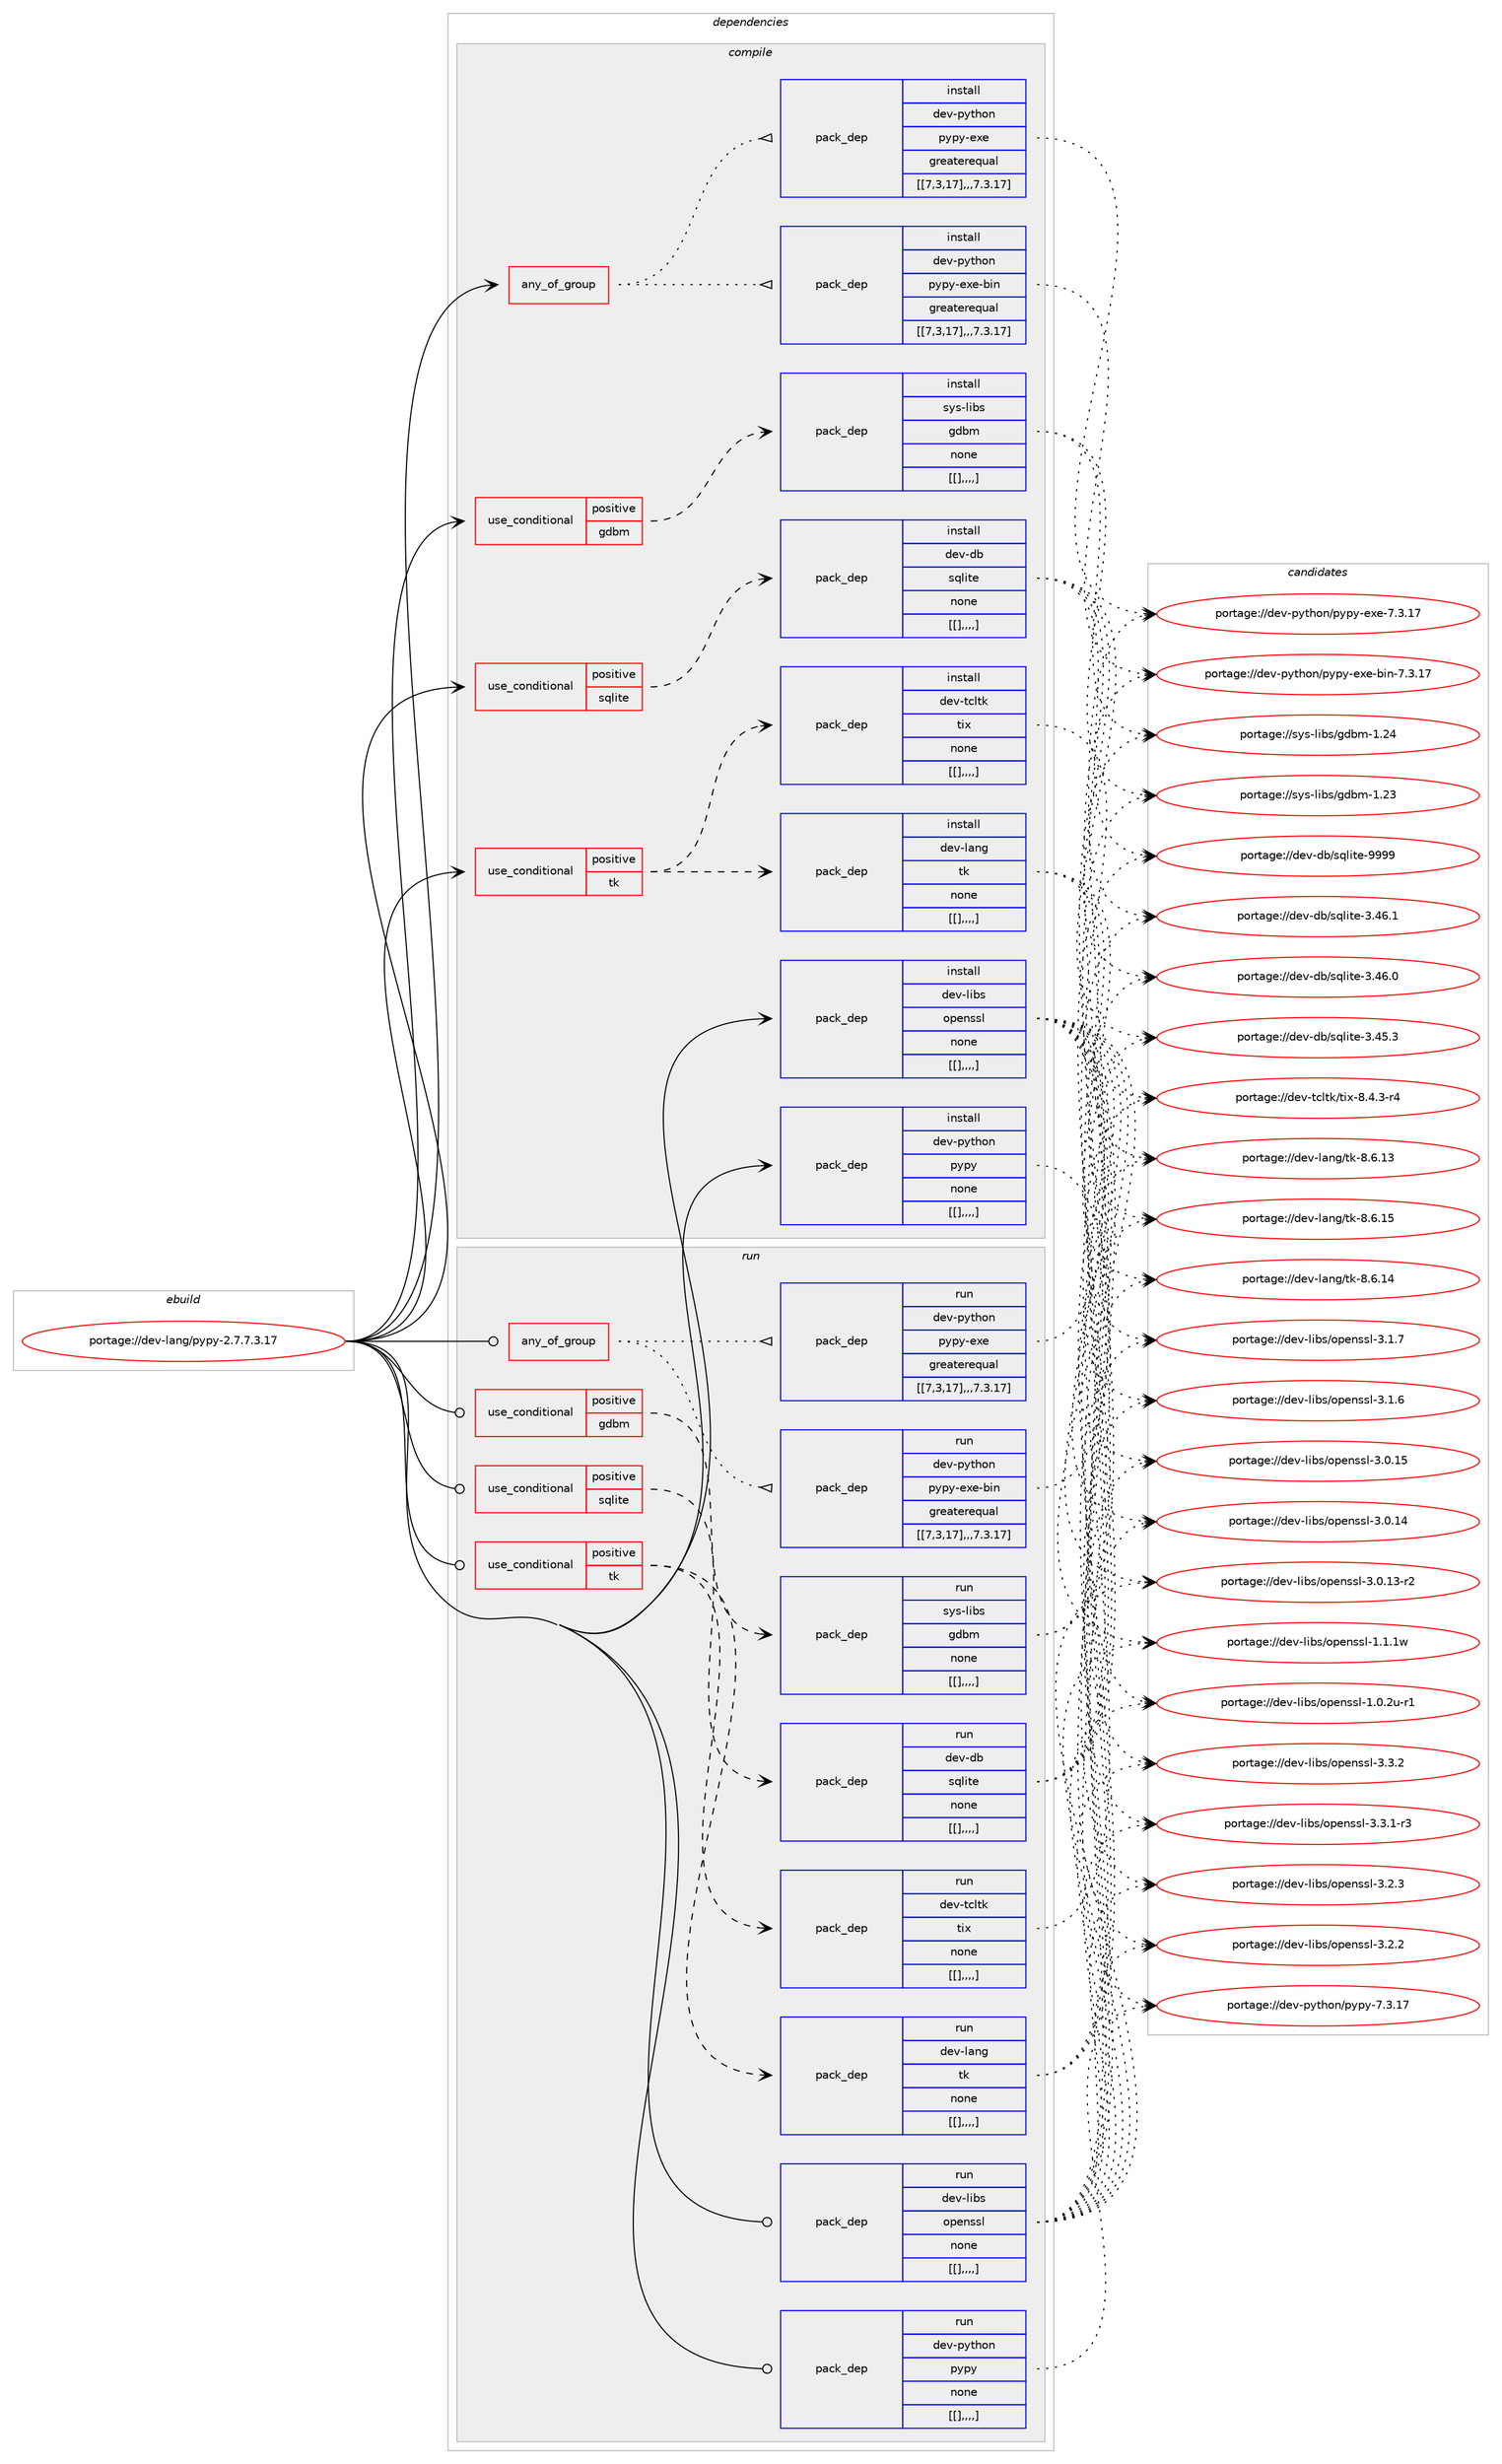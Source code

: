 digraph prolog {

# *************
# Graph options
# *************

newrank=true;
concentrate=true;
compound=true;
graph [rankdir=LR,fontname=Helvetica,fontsize=10,ranksep=1.5];#, ranksep=2.5, nodesep=0.2];
edge  [arrowhead=vee];
node  [fontname=Helvetica,fontsize=10];

# **********
# The ebuild
# **********

subgraph cluster_leftcol {
color=gray;
label=<<i>ebuild</i>>;
id [label="portage://dev-lang/pypy-2.7.7.3.17", color=red, width=4, href="../dev-lang/pypy-2.7.7.3.17.svg"];
}

# ****************
# The dependencies
# ****************

subgraph cluster_midcol {
color=gray;
label=<<i>dependencies</i>>;
subgraph cluster_compile {
fillcolor="#eeeeee";
style=filled;
label=<<i>compile</i>>;
subgraph any1020 {
dependency104515 [label=<<TABLE BORDER="0" CELLBORDER="1" CELLSPACING="0" CELLPADDING="4"><TR><TD CELLPADDING="10">any_of_group</TD></TR></TABLE>>, shape=none, color=red];subgraph pack78251 {
dependency104527 [label=<<TABLE BORDER="0" CELLBORDER="1" CELLSPACING="0" CELLPADDING="4" WIDTH="220"><TR><TD ROWSPAN="6" CELLPADDING="30">pack_dep</TD></TR><TR><TD WIDTH="110">install</TD></TR><TR><TD>dev-python</TD></TR><TR><TD>pypy-exe-bin</TD></TR><TR><TD>greaterequal</TD></TR><TR><TD>[[7,3,17],,,7.3.17]</TD></TR></TABLE>>, shape=none, color=blue];
}
dependency104515:e -> dependency104527:w [weight=20,style="dotted",arrowhead="oinv"];
subgraph pack78262 {
dependency104547 [label=<<TABLE BORDER="0" CELLBORDER="1" CELLSPACING="0" CELLPADDING="4" WIDTH="220"><TR><TD ROWSPAN="6" CELLPADDING="30">pack_dep</TD></TR><TR><TD WIDTH="110">install</TD></TR><TR><TD>dev-python</TD></TR><TR><TD>pypy-exe</TD></TR><TR><TD>greaterequal</TD></TR><TR><TD>[[7,3,17],,,7.3.17]</TD></TR></TABLE>>, shape=none, color=blue];
}
dependency104515:e -> dependency104547:w [weight=20,style="dotted",arrowhead="oinv"];
}
id:e -> dependency104515:w [weight=20,style="solid",arrowhead="vee"];
subgraph cond25140 {
dependency104561 [label=<<TABLE BORDER="0" CELLBORDER="1" CELLSPACING="0" CELLPADDING="4"><TR><TD ROWSPAN="3" CELLPADDING="10">use_conditional</TD></TR><TR><TD>positive</TD></TR><TR><TD>gdbm</TD></TR></TABLE>>, shape=none, color=red];
subgraph pack78273 {
dependency104579 [label=<<TABLE BORDER="0" CELLBORDER="1" CELLSPACING="0" CELLPADDING="4" WIDTH="220"><TR><TD ROWSPAN="6" CELLPADDING="30">pack_dep</TD></TR><TR><TD WIDTH="110">install</TD></TR><TR><TD>sys-libs</TD></TR><TR><TD>gdbm</TD></TR><TR><TD>none</TD></TR><TR><TD>[[],,,,]</TD></TR></TABLE>>, shape=none, color=blue];
}
dependency104561:e -> dependency104579:w [weight=20,style="dashed",arrowhead="vee"];
}
id:e -> dependency104561:w [weight=20,style="solid",arrowhead="vee"];
subgraph cond25156 {
dependency104604 [label=<<TABLE BORDER="0" CELLBORDER="1" CELLSPACING="0" CELLPADDING="4"><TR><TD ROWSPAN="3" CELLPADDING="10">use_conditional</TD></TR><TR><TD>positive</TD></TR><TR><TD>sqlite</TD></TR></TABLE>>, shape=none, color=red];
subgraph pack78300 {
dependency104607 [label=<<TABLE BORDER="0" CELLBORDER="1" CELLSPACING="0" CELLPADDING="4" WIDTH="220"><TR><TD ROWSPAN="6" CELLPADDING="30">pack_dep</TD></TR><TR><TD WIDTH="110">install</TD></TR><TR><TD>dev-db</TD></TR><TR><TD>sqlite</TD></TR><TR><TD>none</TD></TR><TR><TD>[[],,,,]</TD></TR></TABLE>>, shape=none, color=blue];
}
dependency104604:e -> dependency104607:w [weight=20,style="dashed",arrowhead="vee"];
}
id:e -> dependency104604:w [weight=20,style="solid",arrowhead="vee"];
subgraph cond25167 {
dependency104639 [label=<<TABLE BORDER="0" CELLBORDER="1" CELLSPACING="0" CELLPADDING="4"><TR><TD ROWSPAN="3" CELLPADDING="10">use_conditional</TD></TR><TR><TD>positive</TD></TR><TR><TD>tk</TD></TR></TABLE>>, shape=none, color=red];
subgraph pack78322 {
dependency104643 [label=<<TABLE BORDER="0" CELLBORDER="1" CELLSPACING="0" CELLPADDING="4" WIDTH="220"><TR><TD ROWSPAN="6" CELLPADDING="30">pack_dep</TD></TR><TR><TD WIDTH="110">install</TD></TR><TR><TD>dev-lang</TD></TR><TR><TD>tk</TD></TR><TR><TD>none</TD></TR><TR><TD>[[],,,,]</TD></TR></TABLE>>, shape=none, color=blue];
}
dependency104639:e -> dependency104643:w [weight=20,style="dashed",arrowhead="vee"];
subgraph pack78326 {
dependency104708 [label=<<TABLE BORDER="0" CELLBORDER="1" CELLSPACING="0" CELLPADDING="4" WIDTH="220"><TR><TD ROWSPAN="6" CELLPADDING="30">pack_dep</TD></TR><TR><TD WIDTH="110">install</TD></TR><TR><TD>dev-tcltk</TD></TR><TR><TD>tix</TD></TR><TR><TD>none</TD></TR><TR><TD>[[],,,,]</TD></TR></TABLE>>, shape=none, color=blue];
}
dependency104639:e -> dependency104708:w [weight=20,style="dashed",arrowhead="vee"];
}
id:e -> dependency104639:w [weight=20,style="solid",arrowhead="vee"];
subgraph pack78364 {
dependency104729 [label=<<TABLE BORDER="0" CELLBORDER="1" CELLSPACING="0" CELLPADDING="4" WIDTH="220"><TR><TD ROWSPAN="6" CELLPADDING="30">pack_dep</TD></TR><TR><TD WIDTH="110">install</TD></TR><TR><TD>dev-libs</TD></TR><TR><TD>openssl</TD></TR><TR><TD>none</TD></TR><TR><TD>[[],,,,]</TD></TR></TABLE>>, shape=none, color=blue];
}
id:e -> dependency104729:w [weight=20,style="solid",arrowhead="vee"];
subgraph pack78381 {
dependency104734 [label=<<TABLE BORDER="0" CELLBORDER="1" CELLSPACING="0" CELLPADDING="4" WIDTH="220"><TR><TD ROWSPAN="6" CELLPADDING="30">pack_dep</TD></TR><TR><TD WIDTH="110">install</TD></TR><TR><TD>dev-python</TD></TR><TR><TD>pypy</TD></TR><TR><TD>none</TD></TR><TR><TD>[[],,,,]</TD></TR></TABLE>>, shape=none, color=blue];
}
id:e -> dependency104734:w [weight=20,style="solid",arrowhead="vee"];
}
subgraph cluster_compileandrun {
fillcolor="#eeeeee";
style=filled;
label=<<i>compile and run</i>>;
}
subgraph cluster_run {
fillcolor="#eeeeee";
style=filled;
label=<<i>run</i>>;
subgraph any1031 {
dependency104774 [label=<<TABLE BORDER="0" CELLBORDER="1" CELLSPACING="0" CELLPADDING="4"><TR><TD CELLPADDING="10">any_of_group</TD></TR></TABLE>>, shape=none, color=red];subgraph pack78413 {
dependency104781 [label=<<TABLE BORDER="0" CELLBORDER="1" CELLSPACING="0" CELLPADDING="4" WIDTH="220"><TR><TD ROWSPAN="6" CELLPADDING="30">pack_dep</TD></TR><TR><TD WIDTH="110">run</TD></TR><TR><TD>dev-python</TD></TR><TR><TD>pypy-exe-bin</TD></TR><TR><TD>greaterequal</TD></TR><TR><TD>[[7,3,17],,,7.3.17]</TD></TR></TABLE>>, shape=none, color=blue];
}
dependency104774:e -> dependency104781:w [weight=20,style="dotted",arrowhead="oinv"];
subgraph pack78428 {
dependency104854 [label=<<TABLE BORDER="0" CELLBORDER="1" CELLSPACING="0" CELLPADDING="4" WIDTH="220"><TR><TD ROWSPAN="6" CELLPADDING="30">pack_dep</TD></TR><TR><TD WIDTH="110">run</TD></TR><TR><TD>dev-python</TD></TR><TR><TD>pypy-exe</TD></TR><TR><TD>greaterequal</TD></TR><TR><TD>[[7,3,17],,,7.3.17]</TD></TR></TABLE>>, shape=none, color=blue];
}
dependency104774:e -> dependency104854:w [weight=20,style="dotted",arrowhead="oinv"];
}
id:e -> dependency104774:w [weight=20,style="solid",arrowhead="odot"];
subgraph cond25265 {
dependency104897 [label=<<TABLE BORDER="0" CELLBORDER="1" CELLSPACING="0" CELLPADDING="4"><TR><TD ROWSPAN="3" CELLPADDING="10">use_conditional</TD></TR><TR><TD>positive</TD></TR><TR><TD>gdbm</TD></TR></TABLE>>, shape=none, color=red];
subgraph pack78479 {
dependency104900 [label=<<TABLE BORDER="0" CELLBORDER="1" CELLSPACING="0" CELLPADDING="4" WIDTH="220"><TR><TD ROWSPAN="6" CELLPADDING="30">pack_dep</TD></TR><TR><TD WIDTH="110">run</TD></TR><TR><TD>sys-libs</TD></TR><TR><TD>gdbm</TD></TR><TR><TD>none</TD></TR><TR><TD>[[],,,,]</TD></TR></TABLE>>, shape=none, color=blue];
}
dependency104897:e -> dependency104900:w [weight=20,style="dashed",arrowhead="vee"];
}
id:e -> dependency104897:w [weight=20,style="solid",arrowhead="odot"];
subgraph cond25285 {
dependency104964 [label=<<TABLE BORDER="0" CELLBORDER="1" CELLSPACING="0" CELLPADDING="4"><TR><TD ROWSPAN="3" CELLPADDING="10">use_conditional</TD></TR><TR><TD>positive</TD></TR><TR><TD>sqlite</TD></TR></TABLE>>, shape=none, color=red];
subgraph pack78514 {
dependency104967 [label=<<TABLE BORDER="0" CELLBORDER="1" CELLSPACING="0" CELLPADDING="4" WIDTH="220"><TR><TD ROWSPAN="6" CELLPADDING="30">pack_dep</TD></TR><TR><TD WIDTH="110">run</TD></TR><TR><TD>dev-db</TD></TR><TR><TD>sqlite</TD></TR><TR><TD>none</TD></TR><TR><TD>[[],,,,]</TD></TR></TABLE>>, shape=none, color=blue];
}
dependency104964:e -> dependency104967:w [weight=20,style="dashed",arrowhead="vee"];
}
id:e -> dependency104964:w [weight=20,style="solid",arrowhead="odot"];
subgraph cond25306 {
dependency104989 [label=<<TABLE BORDER="0" CELLBORDER="1" CELLSPACING="0" CELLPADDING="4"><TR><TD ROWSPAN="3" CELLPADDING="10">use_conditional</TD></TR><TR><TD>positive</TD></TR><TR><TD>tk</TD></TR></TABLE>>, shape=none, color=red];
subgraph pack78529 {
dependency104993 [label=<<TABLE BORDER="0" CELLBORDER="1" CELLSPACING="0" CELLPADDING="4" WIDTH="220"><TR><TD ROWSPAN="6" CELLPADDING="30">pack_dep</TD></TR><TR><TD WIDTH="110">run</TD></TR><TR><TD>dev-lang</TD></TR><TR><TD>tk</TD></TR><TR><TD>none</TD></TR><TR><TD>[[],,,,]</TD></TR></TABLE>>, shape=none, color=blue];
}
dependency104989:e -> dependency104993:w [weight=20,style="dashed",arrowhead="vee"];
subgraph pack78541 {
dependency105017 [label=<<TABLE BORDER="0" CELLBORDER="1" CELLSPACING="0" CELLPADDING="4" WIDTH="220"><TR><TD ROWSPAN="6" CELLPADDING="30">pack_dep</TD></TR><TR><TD WIDTH="110">run</TD></TR><TR><TD>dev-tcltk</TD></TR><TR><TD>tix</TD></TR><TR><TD>none</TD></TR><TR><TD>[[],,,,]</TD></TR></TABLE>>, shape=none, color=blue];
}
dependency104989:e -> dependency105017:w [weight=20,style="dashed",arrowhead="vee"];
}
id:e -> dependency104989:w [weight=20,style="solid",arrowhead="odot"];
subgraph pack78549 {
dependency105047 [label=<<TABLE BORDER="0" CELLBORDER="1" CELLSPACING="0" CELLPADDING="4" WIDTH="220"><TR><TD ROWSPAN="6" CELLPADDING="30">pack_dep</TD></TR><TR><TD WIDTH="110">run</TD></TR><TR><TD>dev-libs</TD></TR><TR><TD>openssl</TD></TR><TR><TD>none</TD></TR><TR><TD>[[],,,,]</TD></TR></TABLE>>, shape=none, color=blue];
}
id:e -> dependency105047:w [weight=20,style="solid",arrowhead="odot"];
subgraph pack78552 {
dependency105069 [label=<<TABLE BORDER="0" CELLBORDER="1" CELLSPACING="0" CELLPADDING="4" WIDTH="220"><TR><TD ROWSPAN="6" CELLPADDING="30">pack_dep</TD></TR><TR><TD WIDTH="110">run</TD></TR><TR><TD>dev-python</TD></TR><TR><TD>pypy</TD></TR><TR><TD>none</TD></TR><TR><TD>[[],,,,]</TD></TR></TABLE>>, shape=none, color=blue];
}
id:e -> dependency105069:w [weight=20,style="solid",arrowhead="odot"];
}
}

# **************
# The candidates
# **************

subgraph cluster_choices {
rank=same;
color=gray;
label=<<i>candidates</i>>;

subgraph choice78125 {
color=black;
nodesep=1;
choice100101118451121211161041111104711212111212145101120101459810511045554651464955 [label="portage://dev-python/pypy-exe-bin-7.3.17", color=red, width=4,href="../dev-python/pypy-exe-bin-7.3.17.svg"];
dependency104527:e -> choice100101118451121211161041111104711212111212145101120101459810511045554651464955:w [style=dotted,weight="100"];
}
subgraph choice78135 {
color=black;
nodesep=1;
choice10010111845112121116104111110471121211121214510112010145554651464955 [label="portage://dev-python/pypy-exe-7.3.17", color=red, width=4,href="../dev-python/pypy-exe-7.3.17.svg"];
dependency104547:e -> choice10010111845112121116104111110471121211121214510112010145554651464955:w [style=dotted,weight="100"];
}
subgraph choice78137 {
color=black;
nodesep=1;
choice115121115451081059811547103100981094549465052 [label="portage://sys-libs/gdbm-1.24", color=red, width=4,href="../sys-libs/gdbm-1.24.svg"];
choice115121115451081059811547103100981094549465051 [label="portage://sys-libs/gdbm-1.23", color=red, width=4,href="../sys-libs/gdbm-1.23.svg"];
dependency104579:e -> choice115121115451081059811547103100981094549465052:w [style=dotted,weight="100"];
dependency104579:e -> choice115121115451081059811547103100981094549465051:w [style=dotted,weight="100"];
}
subgraph choice78155 {
color=black;
nodesep=1;
choice1001011184510098471151131081051161014557575757 [label="portage://dev-db/sqlite-9999", color=red, width=4,href="../dev-db/sqlite-9999.svg"];
choice10010111845100984711511310810511610145514652544649 [label="portage://dev-db/sqlite-3.46.1", color=red, width=4,href="../dev-db/sqlite-3.46.1.svg"];
choice10010111845100984711511310810511610145514652544648 [label="portage://dev-db/sqlite-3.46.0", color=red, width=4,href="../dev-db/sqlite-3.46.0.svg"];
choice10010111845100984711511310810511610145514652534651 [label="portage://dev-db/sqlite-3.45.3", color=red, width=4,href="../dev-db/sqlite-3.45.3.svg"];
dependency104607:e -> choice1001011184510098471151131081051161014557575757:w [style=dotted,weight="100"];
dependency104607:e -> choice10010111845100984711511310810511610145514652544649:w [style=dotted,weight="100"];
dependency104607:e -> choice10010111845100984711511310810511610145514652544648:w [style=dotted,weight="100"];
dependency104607:e -> choice10010111845100984711511310810511610145514652534651:w [style=dotted,weight="100"];
}
subgraph choice78158 {
color=black;
nodesep=1;
choice10010111845108971101034711610745564654464953 [label="portage://dev-lang/tk-8.6.15", color=red, width=4,href="../dev-lang/tk-8.6.15.svg"];
choice10010111845108971101034711610745564654464952 [label="portage://dev-lang/tk-8.6.14", color=red, width=4,href="../dev-lang/tk-8.6.14.svg"];
choice10010111845108971101034711610745564654464951 [label="portage://dev-lang/tk-8.6.13", color=red, width=4,href="../dev-lang/tk-8.6.13.svg"];
dependency104643:e -> choice10010111845108971101034711610745564654464953:w [style=dotted,weight="100"];
dependency104643:e -> choice10010111845108971101034711610745564654464952:w [style=dotted,weight="100"];
dependency104643:e -> choice10010111845108971101034711610745564654464951:w [style=dotted,weight="100"];
}
subgraph choice78161 {
color=black;
nodesep=1;
choice1001011184511699108116107471161051204556465246514511452 [label="portage://dev-tcltk/tix-8.4.3-r4", color=red, width=4,href="../dev-tcltk/tix-8.4.3-r4.svg"];
dependency104708:e -> choice1001011184511699108116107471161051204556465246514511452:w [style=dotted,weight="100"];
}
subgraph choice78171 {
color=black;
nodesep=1;
choice100101118451081059811547111112101110115115108455146514650 [label="portage://dev-libs/openssl-3.3.2", color=red, width=4,href="../dev-libs/openssl-3.3.2.svg"];
choice1001011184510810598115471111121011101151151084551465146494511451 [label="portage://dev-libs/openssl-3.3.1-r3", color=red, width=4,href="../dev-libs/openssl-3.3.1-r3.svg"];
choice100101118451081059811547111112101110115115108455146504651 [label="portage://dev-libs/openssl-3.2.3", color=red, width=4,href="../dev-libs/openssl-3.2.3.svg"];
choice100101118451081059811547111112101110115115108455146504650 [label="portage://dev-libs/openssl-3.2.2", color=red, width=4,href="../dev-libs/openssl-3.2.2.svg"];
choice100101118451081059811547111112101110115115108455146494655 [label="portage://dev-libs/openssl-3.1.7", color=red, width=4,href="../dev-libs/openssl-3.1.7.svg"];
choice100101118451081059811547111112101110115115108455146494654 [label="portage://dev-libs/openssl-3.1.6", color=red, width=4,href="../dev-libs/openssl-3.1.6.svg"];
choice10010111845108105981154711111210111011511510845514648464953 [label="portage://dev-libs/openssl-3.0.15", color=red, width=4,href="../dev-libs/openssl-3.0.15.svg"];
choice10010111845108105981154711111210111011511510845514648464952 [label="portage://dev-libs/openssl-3.0.14", color=red, width=4,href="../dev-libs/openssl-3.0.14.svg"];
choice100101118451081059811547111112101110115115108455146484649514511450 [label="portage://dev-libs/openssl-3.0.13-r2", color=red, width=4,href="../dev-libs/openssl-3.0.13-r2.svg"];
choice100101118451081059811547111112101110115115108454946494649119 [label="portage://dev-libs/openssl-1.1.1w", color=red, width=4,href="../dev-libs/openssl-1.1.1w.svg"];
choice1001011184510810598115471111121011101151151084549464846501174511449 [label="portage://dev-libs/openssl-1.0.2u-r1", color=red, width=4,href="../dev-libs/openssl-1.0.2u-r1.svg"];
dependency104729:e -> choice100101118451081059811547111112101110115115108455146514650:w [style=dotted,weight="100"];
dependency104729:e -> choice1001011184510810598115471111121011101151151084551465146494511451:w [style=dotted,weight="100"];
dependency104729:e -> choice100101118451081059811547111112101110115115108455146504651:w [style=dotted,weight="100"];
dependency104729:e -> choice100101118451081059811547111112101110115115108455146504650:w [style=dotted,weight="100"];
dependency104729:e -> choice100101118451081059811547111112101110115115108455146494655:w [style=dotted,weight="100"];
dependency104729:e -> choice100101118451081059811547111112101110115115108455146494654:w [style=dotted,weight="100"];
dependency104729:e -> choice10010111845108105981154711111210111011511510845514648464953:w [style=dotted,weight="100"];
dependency104729:e -> choice10010111845108105981154711111210111011511510845514648464952:w [style=dotted,weight="100"];
dependency104729:e -> choice100101118451081059811547111112101110115115108455146484649514511450:w [style=dotted,weight="100"];
dependency104729:e -> choice100101118451081059811547111112101110115115108454946494649119:w [style=dotted,weight="100"];
dependency104729:e -> choice1001011184510810598115471111121011101151151084549464846501174511449:w [style=dotted,weight="100"];
}
subgraph choice78179 {
color=black;
nodesep=1;
choice100101118451121211161041111104711212111212145554651464955 [label="portage://dev-python/pypy-7.3.17", color=red, width=4,href="../dev-python/pypy-7.3.17.svg"];
dependency104734:e -> choice100101118451121211161041111104711212111212145554651464955:w [style=dotted,weight="100"];
}
subgraph choice78189 {
color=black;
nodesep=1;
choice100101118451121211161041111104711212111212145101120101459810511045554651464955 [label="portage://dev-python/pypy-exe-bin-7.3.17", color=red, width=4,href="../dev-python/pypy-exe-bin-7.3.17.svg"];
dependency104781:e -> choice100101118451121211161041111104711212111212145101120101459810511045554651464955:w [style=dotted,weight="100"];
}
subgraph choice78201 {
color=black;
nodesep=1;
choice10010111845112121116104111110471121211121214510112010145554651464955 [label="portage://dev-python/pypy-exe-7.3.17", color=red, width=4,href="../dev-python/pypy-exe-7.3.17.svg"];
dependency104854:e -> choice10010111845112121116104111110471121211121214510112010145554651464955:w [style=dotted,weight="100"];
}
subgraph choice78203 {
color=black;
nodesep=1;
choice115121115451081059811547103100981094549465052 [label="portage://sys-libs/gdbm-1.24", color=red, width=4,href="../sys-libs/gdbm-1.24.svg"];
choice115121115451081059811547103100981094549465051 [label="portage://sys-libs/gdbm-1.23", color=red, width=4,href="../sys-libs/gdbm-1.23.svg"];
dependency104900:e -> choice115121115451081059811547103100981094549465052:w [style=dotted,weight="100"];
dependency104900:e -> choice115121115451081059811547103100981094549465051:w [style=dotted,weight="100"];
}
subgraph choice78204 {
color=black;
nodesep=1;
choice1001011184510098471151131081051161014557575757 [label="portage://dev-db/sqlite-9999", color=red, width=4,href="../dev-db/sqlite-9999.svg"];
choice10010111845100984711511310810511610145514652544649 [label="portage://dev-db/sqlite-3.46.1", color=red, width=4,href="../dev-db/sqlite-3.46.1.svg"];
choice10010111845100984711511310810511610145514652544648 [label="portage://dev-db/sqlite-3.46.0", color=red, width=4,href="../dev-db/sqlite-3.46.0.svg"];
choice10010111845100984711511310810511610145514652534651 [label="portage://dev-db/sqlite-3.45.3", color=red, width=4,href="../dev-db/sqlite-3.45.3.svg"];
dependency104967:e -> choice1001011184510098471151131081051161014557575757:w [style=dotted,weight="100"];
dependency104967:e -> choice10010111845100984711511310810511610145514652544649:w [style=dotted,weight="100"];
dependency104967:e -> choice10010111845100984711511310810511610145514652544648:w [style=dotted,weight="100"];
dependency104967:e -> choice10010111845100984711511310810511610145514652534651:w [style=dotted,weight="100"];
}
subgraph choice78218 {
color=black;
nodesep=1;
choice10010111845108971101034711610745564654464953 [label="portage://dev-lang/tk-8.6.15", color=red, width=4,href="../dev-lang/tk-8.6.15.svg"];
choice10010111845108971101034711610745564654464952 [label="portage://dev-lang/tk-8.6.14", color=red, width=4,href="../dev-lang/tk-8.6.14.svg"];
choice10010111845108971101034711610745564654464951 [label="portage://dev-lang/tk-8.6.13", color=red, width=4,href="../dev-lang/tk-8.6.13.svg"];
dependency104993:e -> choice10010111845108971101034711610745564654464953:w [style=dotted,weight="100"];
dependency104993:e -> choice10010111845108971101034711610745564654464952:w [style=dotted,weight="100"];
dependency104993:e -> choice10010111845108971101034711610745564654464951:w [style=dotted,weight="100"];
}
subgraph choice78223 {
color=black;
nodesep=1;
choice1001011184511699108116107471161051204556465246514511452 [label="portage://dev-tcltk/tix-8.4.3-r4", color=red, width=4,href="../dev-tcltk/tix-8.4.3-r4.svg"];
dependency105017:e -> choice1001011184511699108116107471161051204556465246514511452:w [style=dotted,weight="100"];
}
subgraph choice78228 {
color=black;
nodesep=1;
choice100101118451081059811547111112101110115115108455146514650 [label="portage://dev-libs/openssl-3.3.2", color=red, width=4,href="../dev-libs/openssl-3.3.2.svg"];
choice1001011184510810598115471111121011101151151084551465146494511451 [label="portage://dev-libs/openssl-3.3.1-r3", color=red, width=4,href="../dev-libs/openssl-3.3.1-r3.svg"];
choice100101118451081059811547111112101110115115108455146504651 [label="portage://dev-libs/openssl-3.2.3", color=red, width=4,href="../dev-libs/openssl-3.2.3.svg"];
choice100101118451081059811547111112101110115115108455146504650 [label="portage://dev-libs/openssl-3.2.2", color=red, width=4,href="../dev-libs/openssl-3.2.2.svg"];
choice100101118451081059811547111112101110115115108455146494655 [label="portage://dev-libs/openssl-3.1.7", color=red, width=4,href="../dev-libs/openssl-3.1.7.svg"];
choice100101118451081059811547111112101110115115108455146494654 [label="portage://dev-libs/openssl-3.1.6", color=red, width=4,href="../dev-libs/openssl-3.1.6.svg"];
choice10010111845108105981154711111210111011511510845514648464953 [label="portage://dev-libs/openssl-3.0.15", color=red, width=4,href="../dev-libs/openssl-3.0.15.svg"];
choice10010111845108105981154711111210111011511510845514648464952 [label="portage://dev-libs/openssl-3.0.14", color=red, width=4,href="../dev-libs/openssl-3.0.14.svg"];
choice100101118451081059811547111112101110115115108455146484649514511450 [label="portage://dev-libs/openssl-3.0.13-r2", color=red, width=4,href="../dev-libs/openssl-3.0.13-r2.svg"];
choice100101118451081059811547111112101110115115108454946494649119 [label="portage://dev-libs/openssl-1.1.1w", color=red, width=4,href="../dev-libs/openssl-1.1.1w.svg"];
choice1001011184510810598115471111121011101151151084549464846501174511449 [label="portage://dev-libs/openssl-1.0.2u-r1", color=red, width=4,href="../dev-libs/openssl-1.0.2u-r1.svg"];
dependency105047:e -> choice100101118451081059811547111112101110115115108455146514650:w [style=dotted,weight="100"];
dependency105047:e -> choice1001011184510810598115471111121011101151151084551465146494511451:w [style=dotted,weight="100"];
dependency105047:e -> choice100101118451081059811547111112101110115115108455146504651:w [style=dotted,weight="100"];
dependency105047:e -> choice100101118451081059811547111112101110115115108455146504650:w [style=dotted,weight="100"];
dependency105047:e -> choice100101118451081059811547111112101110115115108455146494655:w [style=dotted,weight="100"];
dependency105047:e -> choice100101118451081059811547111112101110115115108455146494654:w [style=dotted,weight="100"];
dependency105047:e -> choice10010111845108105981154711111210111011511510845514648464953:w [style=dotted,weight="100"];
dependency105047:e -> choice10010111845108105981154711111210111011511510845514648464952:w [style=dotted,weight="100"];
dependency105047:e -> choice100101118451081059811547111112101110115115108455146484649514511450:w [style=dotted,weight="100"];
dependency105047:e -> choice100101118451081059811547111112101110115115108454946494649119:w [style=dotted,weight="100"];
dependency105047:e -> choice1001011184510810598115471111121011101151151084549464846501174511449:w [style=dotted,weight="100"];
}
subgraph choice78232 {
color=black;
nodesep=1;
choice100101118451121211161041111104711212111212145554651464955 [label="portage://dev-python/pypy-7.3.17", color=red, width=4,href="../dev-python/pypy-7.3.17.svg"];
dependency105069:e -> choice100101118451121211161041111104711212111212145554651464955:w [style=dotted,weight="100"];
}
}

}
